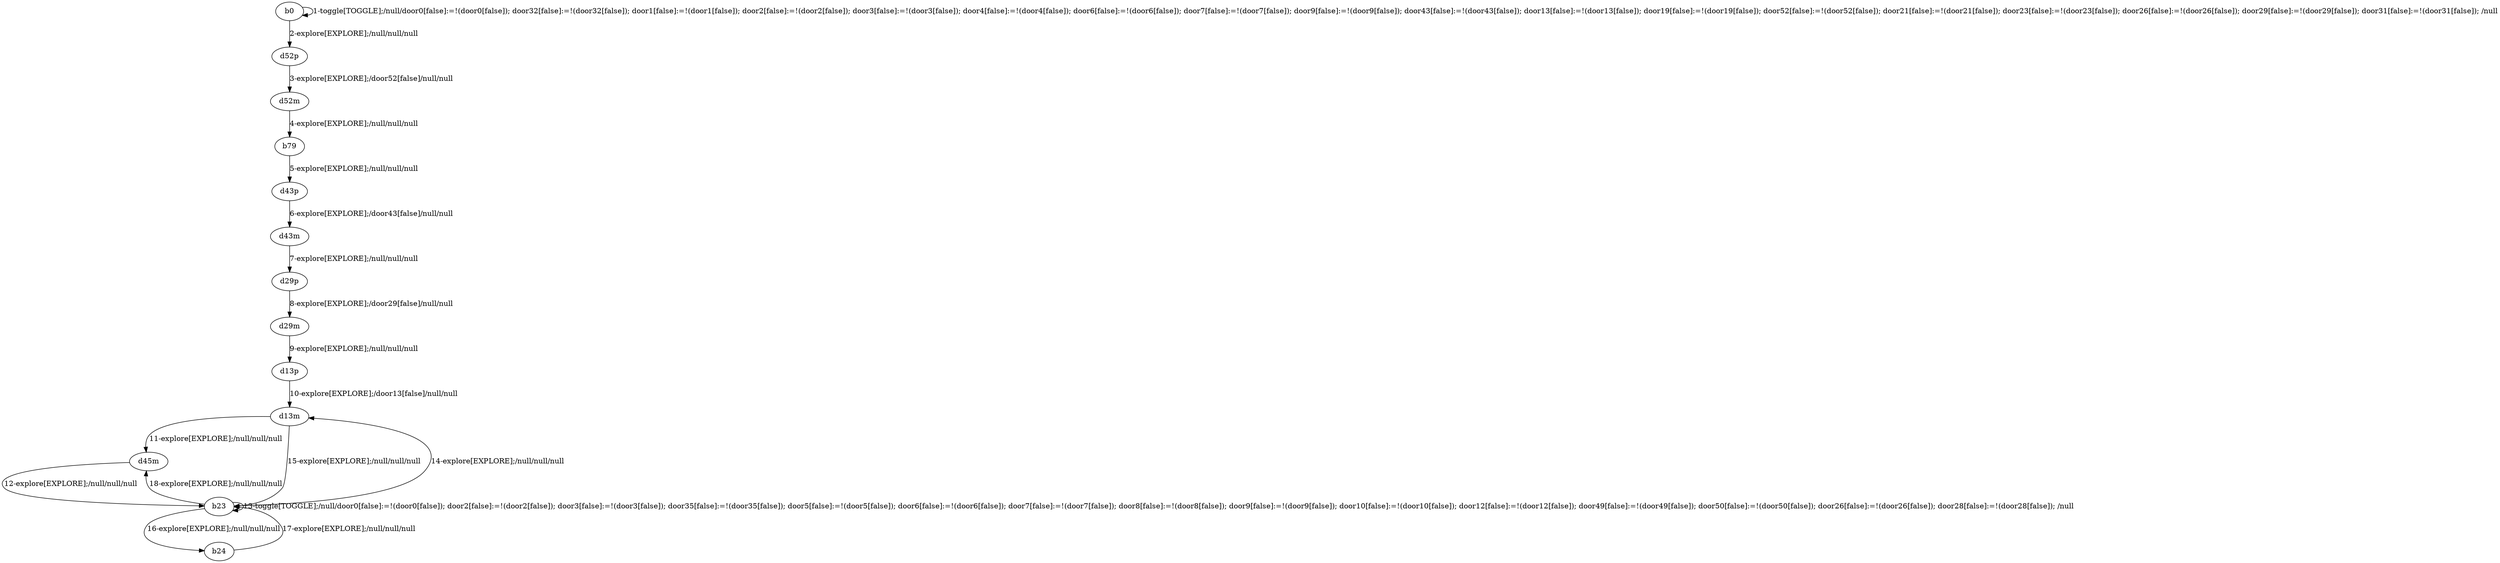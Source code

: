 # Total number of goals covered by this test: 5
# b24 --> b23
# d13m --> d45m
# b23 --> d13m
# b23 --> b23
# d13m --> b23

digraph g {
"b0" -> "b0" [label = "1-toggle[TOGGLE];/null/door0[false]:=!(door0[false]); door32[false]:=!(door32[false]); door1[false]:=!(door1[false]); door2[false]:=!(door2[false]); door3[false]:=!(door3[false]); door4[false]:=!(door4[false]); door6[false]:=!(door6[false]); door7[false]:=!(door7[false]); door9[false]:=!(door9[false]); door43[false]:=!(door43[false]); door13[false]:=!(door13[false]); door19[false]:=!(door19[false]); door52[false]:=!(door52[false]); door21[false]:=!(door21[false]); door23[false]:=!(door23[false]); door26[false]:=!(door26[false]); door29[false]:=!(door29[false]); door31[false]:=!(door31[false]); /null"];
"b0" -> "d52p" [label = "2-explore[EXPLORE];/null/null/null"];
"d52p" -> "d52m" [label = "3-explore[EXPLORE];/door52[false]/null/null"];
"d52m" -> "b79" [label = "4-explore[EXPLORE];/null/null/null"];
"b79" -> "d43p" [label = "5-explore[EXPLORE];/null/null/null"];
"d43p" -> "d43m" [label = "6-explore[EXPLORE];/door43[false]/null/null"];
"d43m" -> "d29p" [label = "7-explore[EXPLORE];/null/null/null"];
"d29p" -> "d29m" [label = "8-explore[EXPLORE];/door29[false]/null/null"];
"d29m" -> "d13p" [label = "9-explore[EXPLORE];/null/null/null"];
"d13p" -> "d13m" [label = "10-explore[EXPLORE];/door13[false]/null/null"];
"d13m" -> "d45m" [label = "11-explore[EXPLORE];/null/null/null"];
"d45m" -> "b23" [label = "12-explore[EXPLORE];/null/null/null"];
"b23" -> "b23" [label = "13-toggle[TOGGLE];/null/door0[false]:=!(door0[false]); door2[false]:=!(door2[false]); door3[false]:=!(door3[false]); door35[false]:=!(door35[false]); door5[false]:=!(door5[false]); door6[false]:=!(door6[false]); door7[false]:=!(door7[false]); door8[false]:=!(door8[false]); door9[false]:=!(door9[false]); door10[false]:=!(door10[false]); door12[false]:=!(door12[false]); door49[false]:=!(door49[false]); door50[false]:=!(door50[false]); door26[false]:=!(door26[false]); door28[false]:=!(door28[false]); /null"];
"b23" -> "d13m" [label = "14-explore[EXPLORE];/null/null/null"];
"d13m" -> "b23" [label = "15-explore[EXPLORE];/null/null/null"];
"b23" -> "b24" [label = "16-explore[EXPLORE];/null/null/null"];
"b24" -> "b23" [label = "17-explore[EXPLORE];/null/null/null"];
"b23" -> "d45m" [label = "18-explore[EXPLORE];/null/null/null"];
}